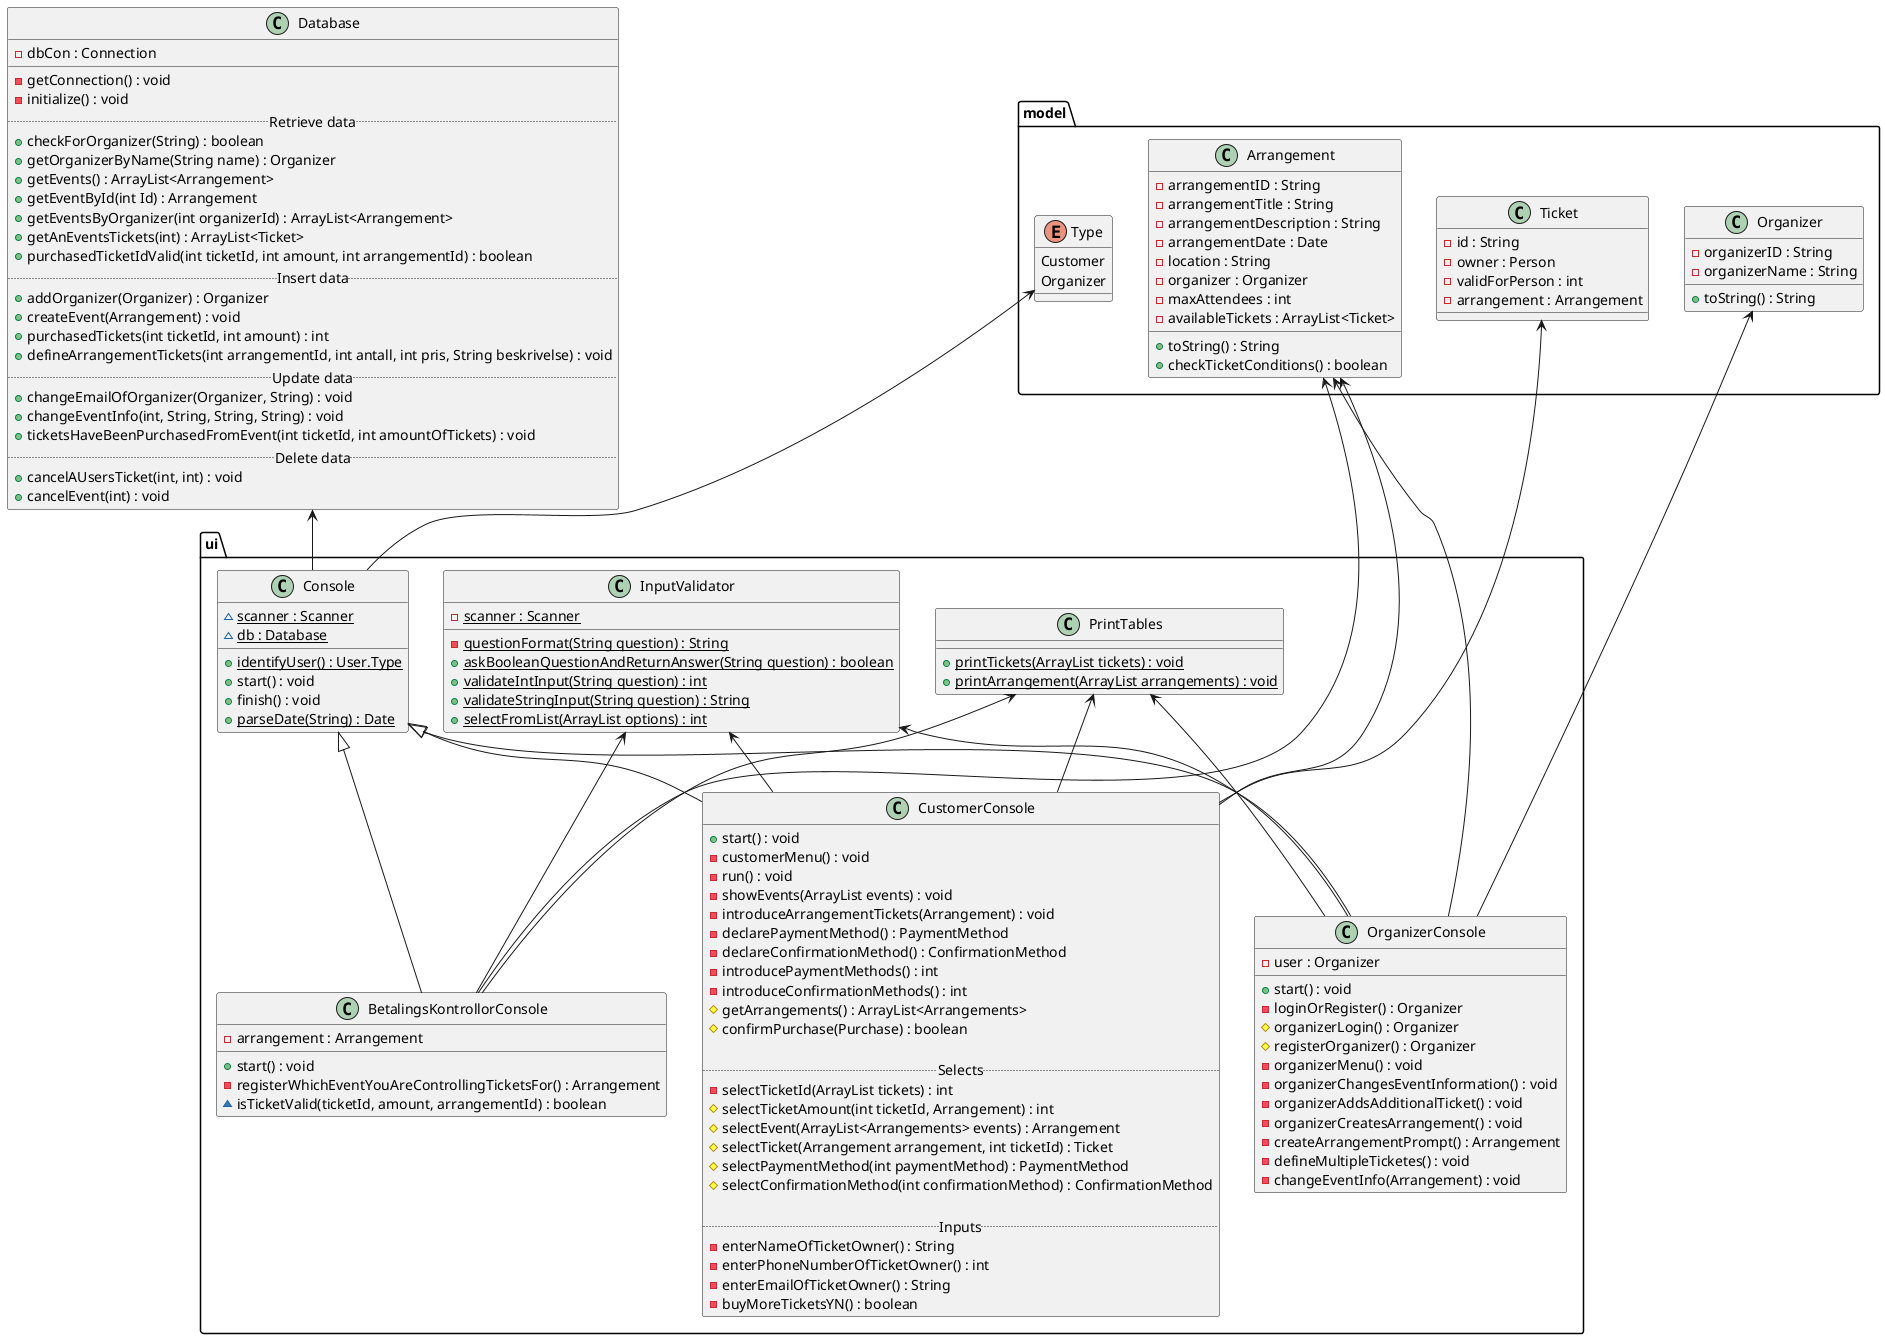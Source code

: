 @startuml

ui.Console <|-- ui.OrganizerConsole
ui.Console <|-- ui.CustomerConsole
ui.Console <|-- ui.BetalingsKontrollorConsole

model.Type <-- ui.Console
Database <-- ui.Console
model.Organizer <-- ui.OrganizerConsole

model.Ticket <-- ui.CustomerConsole

model.Arrangement <-- ui.CustomerConsole
model.Arrangement <-- ui.OrganizerConsole
model.Arrangement <-- ui.BetalingsKontrollorConsole

ui.PrintTables <-- ui.CustomerConsole
ui.PrintTables <-- ui.OrganizerConsole
ui.PrintTables <-- ui.BetalingsKontrollorConsole
ui.InputValidator <-- ui.CustomerConsole
ui.InputValidator <-- ui.OrganizerConsole
ui.InputValidator <-- ui.BetalingsKontrollorConsole




' Model classes

class model.Arrangement {
	- arrangementID : String
	- arrangementTitle : String
	- arrangementDescription : String
	- arrangementDate : Date
	- location : String
	- organizer : Organizer
	- maxAttendees : int
	- availableTickets : ArrayList<Ticket>

	+ toString() : String
	+ checkTicketConditions() : boolean
}

class model.Organizer {
	- organizerID : String
	- organizerName : String

	+ toString() : String
}

class model.Ticket {
	- id : String
	- owner : Person
	- validForPerson : int
	- arrangement : Arrangement
}


enum model.Type{
	Customer
	Organizer
}

' /Model classes

class Database {
	- dbCon : Connection
	__
	- getConnection() : void
	- initialize() : void
	.. Retrieve data ..
	+ checkForOrganizer(String) : boolean
	+ getOrganizerByName(String name) : Organizer
	+ getEvents() : ArrayList<Arrangement>
	+ getEventById(int Id) : Arrangement
	+ getEventsByOrganizer(int organizerId) : ArrayList<Arrangement>
	+ getAnEventsTickets(int) : ArrayList<Ticket>
	+ purchasedTicketIdValid(int ticketId, int amount, int arrangementId) : boolean
	.. Insert data ..
	+ addOrganizer(Organizer) : Organizer
	+ createEvent(Arrangement) : void
	+ purchasedTickets(int ticketId, int amount) : int
	+ defineArrangementTickets(int arrangementId, int antall, int pris, String beskrivelse) : void
	.. Update data ..
	+ changeEmailOfOrganizer(Organizer, String) : void
	+ changeEventInfo(int, String, String, String) : void
	+ ticketsHaveBeenPurchasedFromEvent(int ticketId, int amountOfTickets) : void
	.. Delete data ..
	+ cancelAUsersTicket(int, int) : void
	+ cancelEvent(int) : void
}

' console.ui classes

class ui.Console {
    ~ {static} scanner : Scanner
    ~ {static} db : Database

	+ {static} identifyUser() : User.Type
	+ start() : void
	+ finish() : void
	+ {static} parseDate(String) : Date
}

class ui.CustomerConsole {
    + start() : void
	- customerMenu() : void
	- run() : void
	- showEvents(ArrayList events) : void
	- introduceArrangementTickets(Arrangement) : void
	- declarePaymentMethod() : PaymentMethod
	- declareConfirmationMethod() : ConfirmationMethod
	- introducePaymentMethods() : int
	- introduceConfirmationMethods() : int
	# getArrangements() : ArrayList<Arrangements>
	# confirmPurchase(Purchase) : boolean

	.. Selects ..
	- selectTicketId(ArrayList tickets) : int
	# selectTicketAmount(int ticketId, Arrangement) : int
	# selectEvent(ArrayList<Arrangements> events) : Arrangement
    # selectTicket(Arrangement arrangement, int ticketId) : Ticket
	# selectPaymentMethod(int paymentMethod) : PaymentMethod
	# selectConfirmationMethod(int confirmationMethod) : ConfirmationMethod

    .. Inputs ..
    - enterNameOfTicketOwner() : String
    - enterPhoneNumberOfTicketOwner() : int
	- enterEmailOfTicketOwner() : String
	- buyMoreTicketsYN() : boolean
}

class ui.OrganizerConsole {
    - user : Organizer

    + start() : void
    - loginOrRegister() : Organizer
    # organizerLogin() : Organizer
    # registerOrganizer() : Organizer
    - organizerMenu() : void
    - organizerChangesEventInformation() : void
    - organizerAddsAdditionalTicket() : void
    - organizerCreatesArrangement() : void
    - createArrangementPrompt() : Arrangement
    - defineMultipleTicketes() : void
    - changeEventInfo(Arrangement) : void
}

class ui.BetalingsKontrollorConsole {
    - arrangement : Arrangement

    + start() : void
    - registerWhichEventYouAreControllingTicketsFor() : Arrangement
    ~ isTicketValid(ticketId, amount, arrangementId) : boolean
}

class ui.InputValidator {
    - {static} scanner : Scanner

    - {static} questionFormat(String question) : String
    + {static} askBooleanQuestionAndReturnAnswer(String question) : boolean
    + {static} validateIntInput(String question) : int
    + {static} validateStringInput(String question) : String
    + {static} selectFromList(ArrayList options) : int
}

class ui.PrintTables {
    + {static} printTickets(ArrayList tickets) : void
    + {static} printArrangement(ArrayList arrangements) : void
}

' /console.ui classes






























@enduml